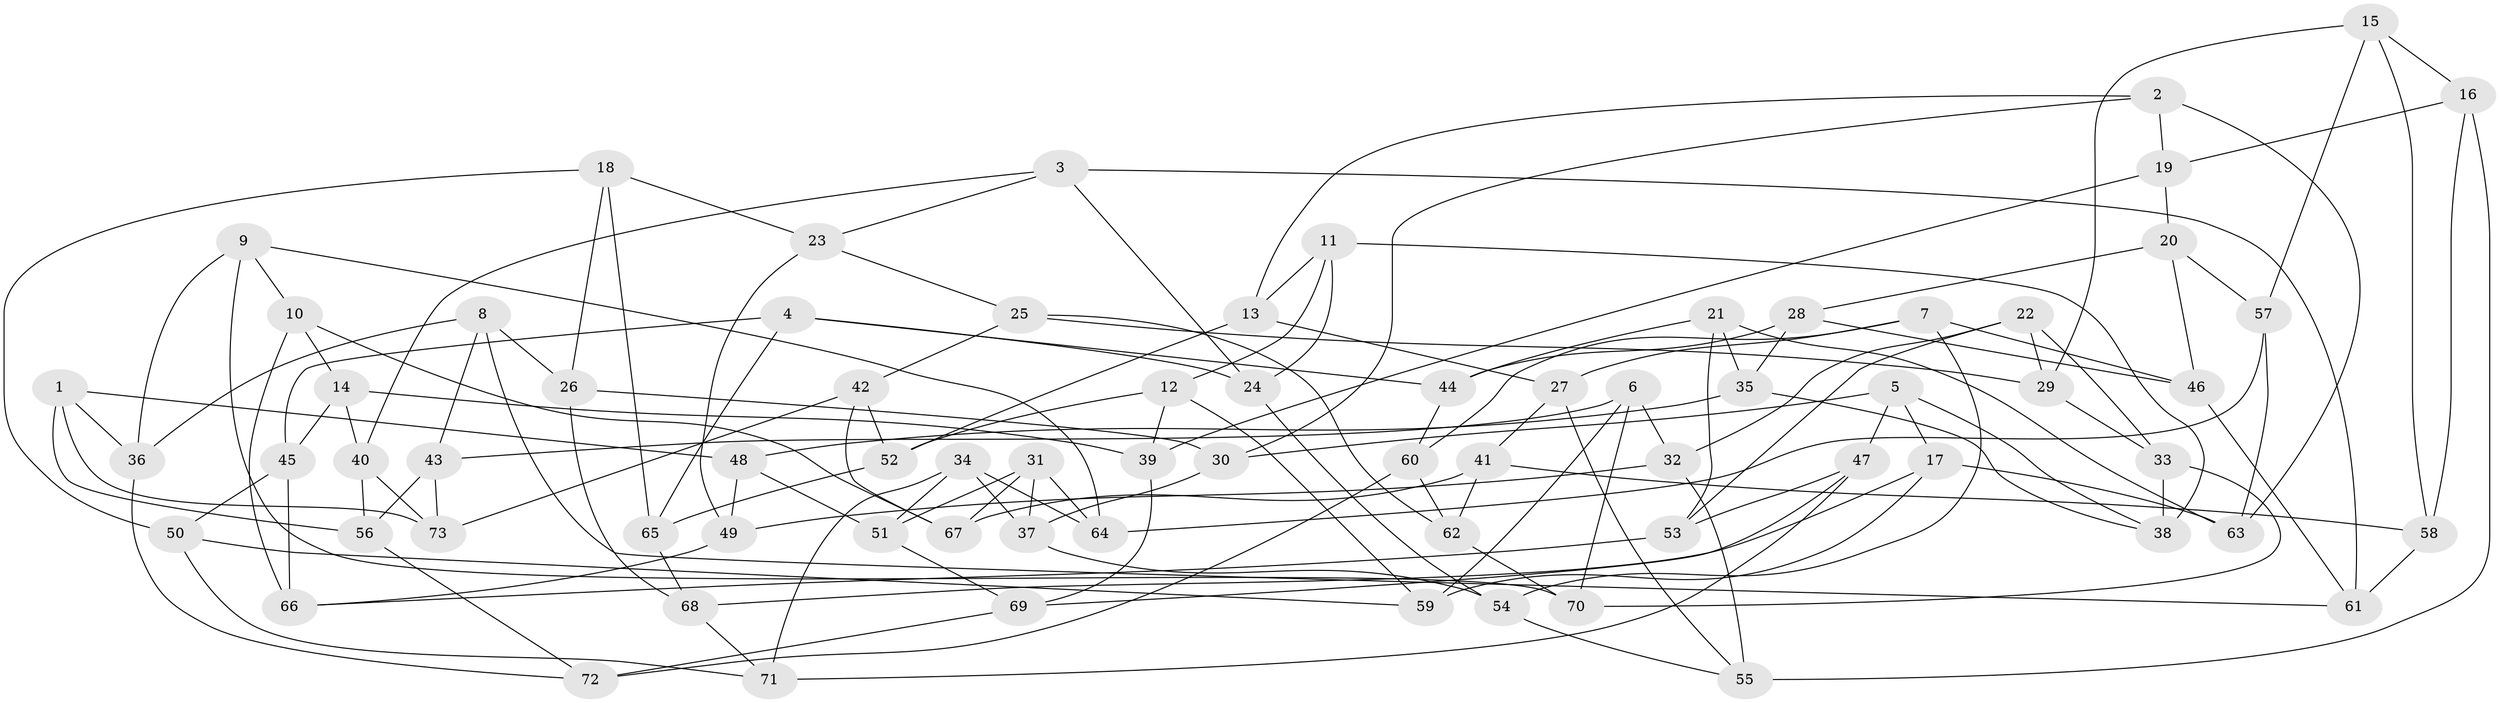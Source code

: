 // coarse degree distribution, {4: 0.3409090909090909, 5: 0.36363636363636365, 6: 0.25, 3: 0.045454545454545456}
// Generated by graph-tools (version 1.1) at 2025/38/03/04/25 23:38:08]
// undirected, 73 vertices, 146 edges
graph export_dot {
  node [color=gray90,style=filled];
  1;
  2;
  3;
  4;
  5;
  6;
  7;
  8;
  9;
  10;
  11;
  12;
  13;
  14;
  15;
  16;
  17;
  18;
  19;
  20;
  21;
  22;
  23;
  24;
  25;
  26;
  27;
  28;
  29;
  30;
  31;
  32;
  33;
  34;
  35;
  36;
  37;
  38;
  39;
  40;
  41;
  42;
  43;
  44;
  45;
  46;
  47;
  48;
  49;
  50;
  51;
  52;
  53;
  54;
  55;
  56;
  57;
  58;
  59;
  60;
  61;
  62;
  63;
  64;
  65;
  66;
  67;
  68;
  69;
  70;
  71;
  72;
  73;
  1 -- 48;
  1 -- 36;
  1 -- 73;
  1 -- 56;
  2 -- 13;
  2 -- 30;
  2 -- 19;
  2 -- 63;
  3 -- 24;
  3 -- 61;
  3 -- 40;
  3 -- 23;
  4 -- 44;
  4 -- 45;
  4 -- 24;
  4 -- 65;
  5 -- 47;
  5 -- 38;
  5 -- 17;
  5 -- 30;
  6 -- 32;
  6 -- 59;
  6 -- 43;
  6 -- 70;
  7 -- 46;
  7 -- 60;
  7 -- 54;
  7 -- 27;
  8 -- 36;
  8 -- 26;
  8 -- 61;
  8 -- 43;
  9 -- 64;
  9 -- 36;
  9 -- 10;
  9 -- 70;
  10 -- 14;
  10 -- 67;
  10 -- 66;
  11 -- 13;
  11 -- 38;
  11 -- 12;
  11 -- 24;
  12 -- 59;
  12 -- 39;
  12 -- 52;
  13 -- 52;
  13 -- 27;
  14 -- 45;
  14 -- 39;
  14 -- 40;
  15 -- 29;
  15 -- 16;
  15 -- 58;
  15 -- 57;
  16 -- 58;
  16 -- 19;
  16 -- 55;
  17 -- 68;
  17 -- 63;
  17 -- 59;
  18 -- 65;
  18 -- 50;
  18 -- 26;
  18 -- 23;
  19 -- 39;
  19 -- 20;
  20 -- 28;
  20 -- 57;
  20 -- 46;
  21 -- 53;
  21 -- 63;
  21 -- 35;
  21 -- 44;
  22 -- 53;
  22 -- 33;
  22 -- 32;
  22 -- 29;
  23 -- 49;
  23 -- 25;
  24 -- 54;
  25 -- 42;
  25 -- 62;
  25 -- 29;
  26 -- 30;
  26 -- 68;
  27 -- 55;
  27 -- 41;
  28 -- 44;
  28 -- 46;
  28 -- 35;
  29 -- 33;
  30 -- 37;
  31 -- 67;
  31 -- 64;
  31 -- 37;
  31 -- 51;
  32 -- 49;
  32 -- 55;
  33 -- 70;
  33 -- 38;
  34 -- 71;
  34 -- 64;
  34 -- 51;
  34 -- 37;
  35 -- 48;
  35 -- 38;
  36 -- 72;
  37 -- 54;
  39 -- 69;
  40 -- 73;
  40 -- 56;
  41 -- 58;
  41 -- 62;
  41 -- 67;
  42 -- 73;
  42 -- 67;
  42 -- 52;
  43 -- 73;
  43 -- 56;
  44 -- 60;
  45 -- 66;
  45 -- 50;
  46 -- 61;
  47 -- 69;
  47 -- 71;
  47 -- 53;
  48 -- 51;
  48 -- 49;
  49 -- 66;
  50 -- 71;
  50 -- 59;
  51 -- 69;
  52 -- 65;
  53 -- 66;
  54 -- 55;
  56 -- 72;
  57 -- 64;
  57 -- 63;
  58 -- 61;
  60 -- 72;
  60 -- 62;
  62 -- 70;
  65 -- 68;
  68 -- 71;
  69 -- 72;
}
